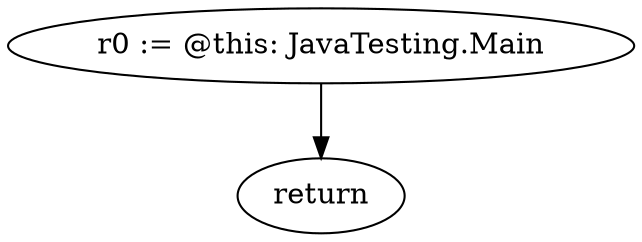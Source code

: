 digraph "unitGraph" {
    "r0 := @this: JavaTesting.Main"
    "return"
    "r0 := @this: JavaTesting.Main"->"return";
}
